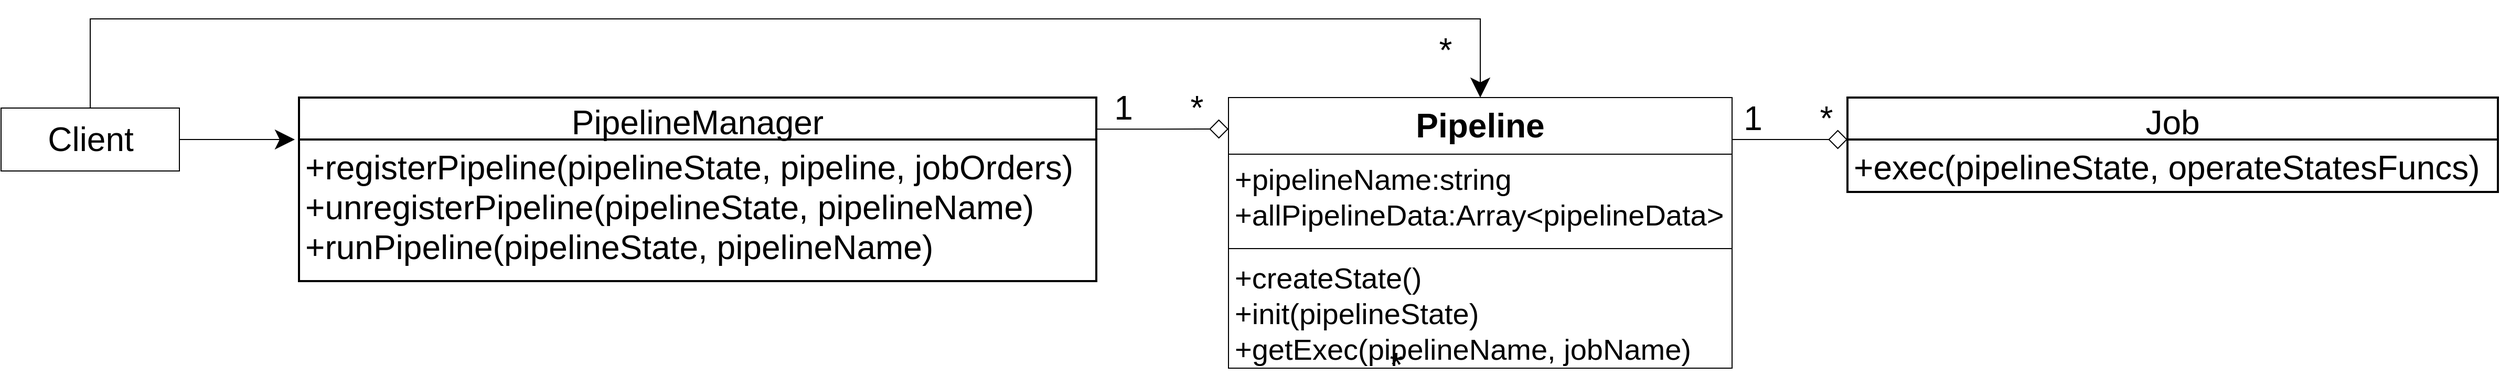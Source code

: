 <mxfile version="14.6.13" type="device"><diagram id="SdKAeuxboLakCr2Ia-L-" name="第 1 页"><mxGraphModel dx="3592" dy="2130" grid="1" gridSize="10" guides="1" tooltips="1" connect="1" arrows="1" fold="1" page="1" pageScale="1" pageWidth="827" pageHeight="1169" math="0" shadow="0"><root><mxCell id="0"/><mxCell id="1" parent="0"/><mxCell id="YkpAB-vfGUYQzHHeFM_L-6" style="edgeStyle=orthogonalEdgeStyle;rounded=0;orthogonalLoop=1;jettySize=auto;html=1;endArrow=diamond;endFill=0;startSize=16;endSize=16;" edge="1" parent="1"><mxGeometry relative="1" as="geometry"><mxPoint x="1070" y="195" as="sourcePoint"/><mxPoint x="1190" y="195" as="targetPoint"/></mxGeometry></mxCell><mxCell id="YkpAB-vfGUYQzHHeFM_L-9" value="Job" style="swimlane;childLayout=stackLayout;horizontal=1;startSize=40;horizontalStack=0;rounded=0;fontSize=32;fontStyle=0;strokeWidth=2;resizeParent=0;resizeLast=1;shadow=0;dashed=0;align=center;" vertex="1" parent="1"><mxGeometry x="1190" y="155" width="620" height="90" as="geometry"/></mxCell><mxCell id="YkpAB-vfGUYQzHHeFM_L-10" value="+exec(pipelineState, operateStatesFuncs)" style="align=left;strokeColor=none;fillColor=none;spacingLeft=4;fontSize=32;verticalAlign=top;resizable=0;rotatable=0;part=1;" vertex="1" parent="YkpAB-vfGUYQzHHeFM_L-9"><mxGeometry y="40" width="620" height="50" as="geometry"/></mxCell><mxCell id="YkpAB-vfGUYQzHHeFM_L-14" value="PipelineManager" style="swimlane;childLayout=stackLayout;horizontal=1;startSize=40;horizontalStack=0;rounded=0;fontSize=32;fontStyle=0;strokeWidth=2;resizeParent=0;resizeLast=1;shadow=0;dashed=0;align=center;" vertex="1" parent="1"><mxGeometry x="-286" y="155" width="760" height="175" as="geometry"/></mxCell><mxCell id="YkpAB-vfGUYQzHHeFM_L-15" value="+registerPipeline(pipelineState, pipeline, jobOrders)&#10;+unregisterPipeline(pipelineState, pipelineName)&#10;+runPipeline(pipelineState, pipelineName)" style="align=left;strokeColor=none;fillColor=none;spacingLeft=4;fontSize=32;verticalAlign=top;resizable=0;rotatable=0;part=1;" vertex="1" parent="YkpAB-vfGUYQzHHeFM_L-14"><mxGeometry y="40" width="760" height="135" as="geometry"/></mxCell><mxCell id="YkpAB-vfGUYQzHHeFM_L-16" style="edgeStyle=orthogonalEdgeStyle;rounded=0;orthogonalLoop=1;jettySize=auto;html=1;entryX=0;entryY=0.5;entryDx=0;entryDy=0;endArrow=diamond;endFill=0;startSize=16;endSize=16;exitX=0.999;exitY=0.172;exitDx=0;exitDy=0;exitPerimeter=0;" edge="1" parent="1" source="YkpAB-vfGUYQzHHeFM_L-14"><mxGeometry relative="1" as="geometry"><mxPoint x="480" y="185" as="sourcePoint"/><mxPoint x="600" y="185" as="targetPoint"/></mxGeometry></mxCell><mxCell id="YkpAB-vfGUYQzHHeFM_L-18" value="&lt;font style=&quot;font-size: 32px&quot;&gt;1&lt;/font&gt;" style="text;html=1;strokeColor=none;fillColor=none;align=center;verticalAlign=middle;whiteSpace=wrap;rounded=0;" vertex="1" parent="1"><mxGeometry x="480.0" y="155" width="40" height="20" as="geometry"/></mxCell><mxCell id="YkpAB-vfGUYQzHHeFM_L-19" value="&lt;font style=&quot;font-size: 32px&quot;&gt;*&lt;/font&gt;" style="text;html=1;strokeColor=none;fillColor=none;align=center;verticalAlign=middle;whiteSpace=wrap;rounded=0;" vertex="1" parent="1"><mxGeometry x="550.0" y="155" width="40" height="20" as="geometry"/></mxCell><mxCell id="YkpAB-vfGUYQzHHeFM_L-20" value="&lt;font style=&quot;font-size: 32px&quot;&gt;1&lt;/font&gt;" style="text;html=1;strokeColor=none;fillColor=none;align=center;verticalAlign=middle;whiteSpace=wrap;rounded=0;" vertex="1" parent="1"><mxGeometry x="1080.0" y="165" width="40" height="20" as="geometry"/></mxCell><mxCell id="YkpAB-vfGUYQzHHeFM_L-21" value="&lt;font style=&quot;font-size: 32px&quot;&gt;*&lt;/font&gt;" style="text;html=1;strokeColor=none;fillColor=none;align=center;verticalAlign=middle;whiteSpace=wrap;rounded=0;" vertex="1" parent="1"><mxGeometry x="1150.0" y="165" width="40" height="20" as="geometry"/></mxCell><mxCell id="YkpAB-vfGUYQzHHeFM_L-23" style="edgeStyle=orthogonalEdgeStyle;rounded=0;orthogonalLoop=1;jettySize=auto;html=1;endArrow=classic;endFill=1;startSize=16;endSize=16;" edge="1" parent="1" source="YkpAB-vfGUYQzHHeFM_L-22"><mxGeometry relative="1" as="geometry"><mxPoint x="-290" y="195" as="targetPoint"/></mxGeometry></mxCell><mxCell id="YkpAB-vfGUYQzHHeFM_L-59" style="edgeStyle=orthogonalEdgeStyle;rounded=0;orthogonalLoop=1;jettySize=auto;html=1;entryX=0.5;entryY=0;entryDx=0;entryDy=0;fontSize=28;endArrow=classic;endFill=1;startSize=16;endSize=16;exitX=0.5;exitY=0;exitDx=0;exitDy=0;" edge="1" parent="1" source="YkpAB-vfGUYQzHHeFM_L-22" target="YkpAB-vfGUYQzHHeFM_L-51"><mxGeometry relative="1" as="geometry"><Array as="points"><mxPoint x="-485" y="80"/><mxPoint x="840" y="80"/></Array></mxGeometry></mxCell><mxCell id="YkpAB-vfGUYQzHHeFM_L-22" value="Client" style="html=1;fontSize=32;" vertex="1" parent="1"><mxGeometry x="-570" y="165.0" width="170" height="60" as="geometry"/></mxCell><mxCell id="YkpAB-vfGUYQzHHeFM_L-25" value="&lt;font style=&quot;font-size: 32px&quot;&gt;*&lt;/font&gt;" style="text;html=1;strokeColor=none;fillColor=none;align=center;verticalAlign=middle;whiteSpace=wrap;rounded=0;" vertex="1" parent="1"><mxGeometry x="740.0" y="400" width="40" height="20" as="geometry"/></mxCell><mxCell id="YkpAB-vfGUYQzHHeFM_L-51" value="Pipeline" style="swimlane;fontStyle=1;align=center;verticalAlign=top;childLayout=stackLayout;horizontal=1;startSize=54;horizontalStack=0;resizeParent=1;resizeParentMax=0;resizeLast=0;collapsible=1;marginBottom=0;fontSize=32;" vertex="1" parent="1"><mxGeometry x="600" y="155" width="480" height="258" as="geometry"/></mxCell><mxCell id="YkpAB-vfGUYQzHHeFM_L-52" value="+pipelineName:string&#10;+allPipelineData:Array&lt;pipelineData&gt;" style="text;strokeColor=none;fillColor=none;align=left;verticalAlign=top;spacingLeft=4;spacingRight=4;overflow=hidden;rotatable=0;points=[[0,0.5],[1,0.5]];portConstraint=eastwest;fontSize=28;" vertex="1" parent="YkpAB-vfGUYQzHHeFM_L-51"><mxGeometry y="54" width="480" height="86" as="geometry"/></mxCell><mxCell id="YkpAB-vfGUYQzHHeFM_L-53" value="" style="line;strokeWidth=1;fillColor=none;align=left;verticalAlign=middle;spacingTop=-1;spacingLeft=3;spacingRight=3;rotatable=0;labelPosition=right;points=[];portConstraint=eastwest;" vertex="1" parent="YkpAB-vfGUYQzHHeFM_L-51"><mxGeometry y="140" width="480" height="8" as="geometry"/></mxCell><mxCell id="YkpAB-vfGUYQzHHeFM_L-54" value="+createState()&#10;+init(pipelineState)&#10;+getExec(pipelineName, jobName)" style="text;strokeColor=none;fillColor=none;align=left;verticalAlign=top;spacingLeft=4;spacingRight=4;overflow=hidden;rotatable=0;points=[[0,0.5],[1,0.5]];portConstraint=eastwest;fontSize=28;" vertex="1" parent="YkpAB-vfGUYQzHHeFM_L-51"><mxGeometry y="148" width="480" height="110" as="geometry"/></mxCell><mxCell id="YkpAB-vfGUYQzHHeFM_L-60" value="&lt;font style=&quot;font-size: 32px&quot;&gt;*&lt;/font&gt;" style="text;html=1;strokeColor=none;fillColor=none;align=center;verticalAlign=middle;whiteSpace=wrap;rounded=0;" vertex="1" parent="1"><mxGeometry x="787.0" y="100" width="40" height="20" as="geometry"/></mxCell></root></mxGraphModel></diagram></mxfile>